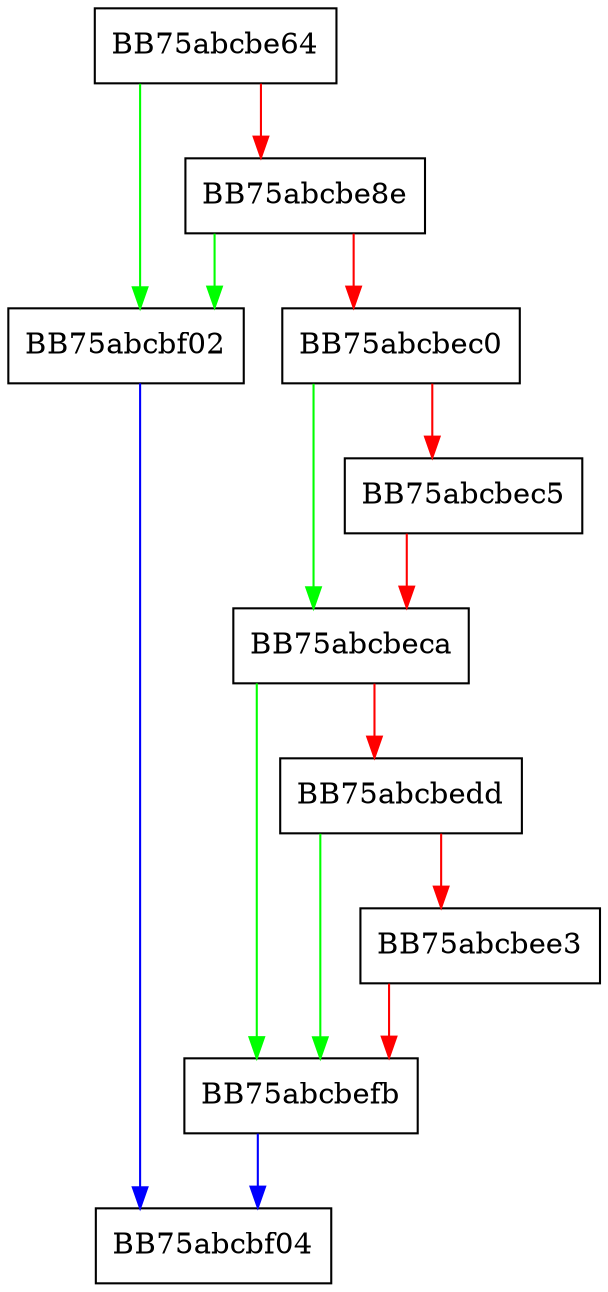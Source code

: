digraph Heartbeat {
  node [shape="box"];
  graph [splines=ortho];
  BB75abcbe64 -> BB75abcbf02 [color="green"];
  BB75abcbe64 -> BB75abcbe8e [color="red"];
  BB75abcbe8e -> BB75abcbf02 [color="green"];
  BB75abcbe8e -> BB75abcbec0 [color="red"];
  BB75abcbec0 -> BB75abcbeca [color="green"];
  BB75abcbec0 -> BB75abcbec5 [color="red"];
  BB75abcbec5 -> BB75abcbeca [color="red"];
  BB75abcbeca -> BB75abcbefb [color="green"];
  BB75abcbeca -> BB75abcbedd [color="red"];
  BB75abcbedd -> BB75abcbefb [color="green"];
  BB75abcbedd -> BB75abcbee3 [color="red"];
  BB75abcbee3 -> BB75abcbefb [color="red"];
  BB75abcbefb -> BB75abcbf04 [color="blue"];
  BB75abcbf02 -> BB75abcbf04 [color="blue"];
}